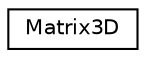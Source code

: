 digraph "Graphical Class Hierarchy"
{
  edge [fontname="Helvetica",fontsize="10",labelfontname="Helvetica",labelfontsize="10"];
  node [fontname="Helvetica",fontsize="10",shape=record];
  rankdir="LR";
  Node0 [label="Matrix3D",height=0.2,width=0.4,color="black", fillcolor="white", style="filled",URL="$structMatrix3D.html",tooltip="Matrix 3D represents 3x3 matrices in Math. "];
}
